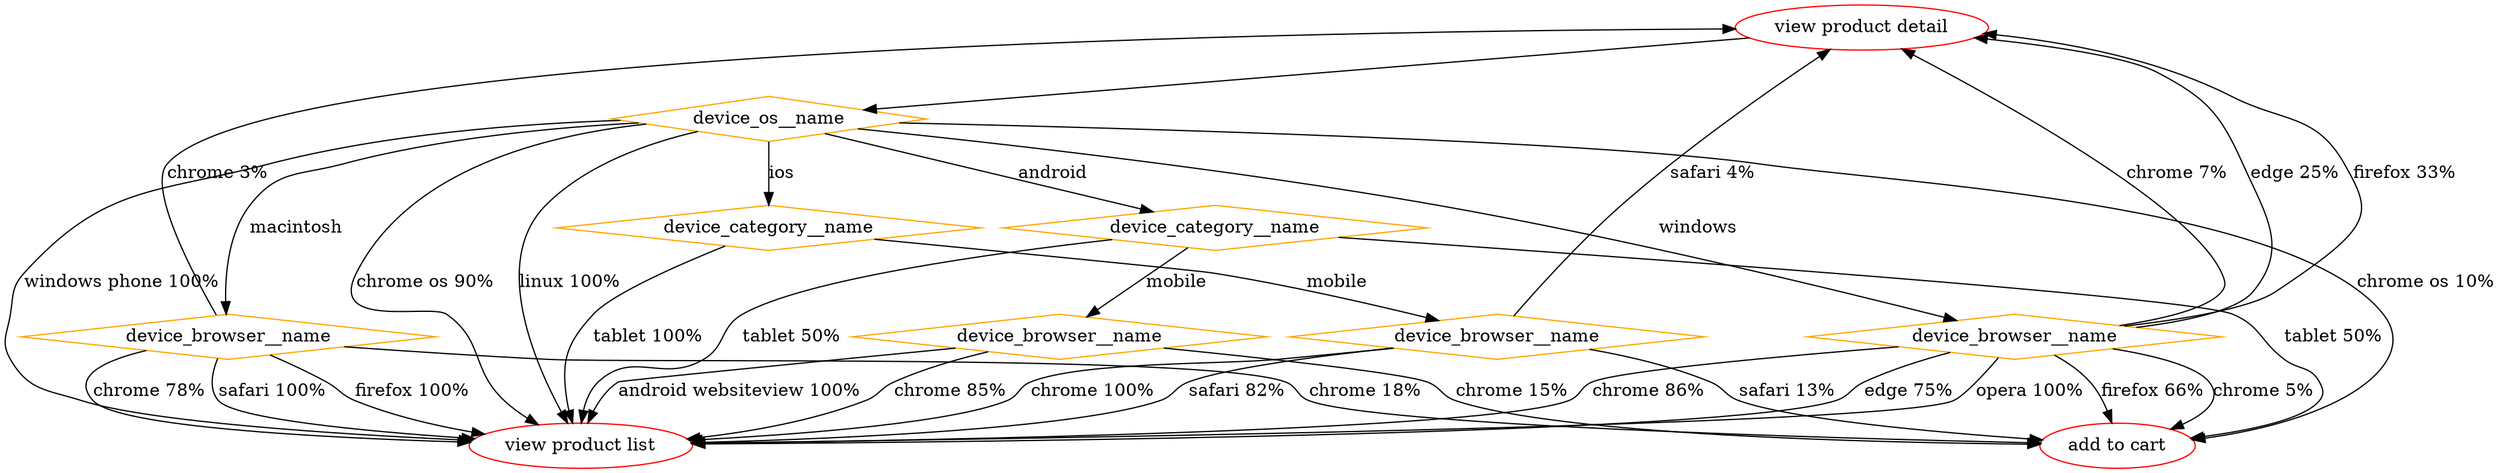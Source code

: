 digraph {
	"view product detail" [label="view product detail" color=red shape=oval]
	node25 [label=device_os__name color=orange shape=diamond]
	"view product detail" -> node25 [label=""]
	node25 -> node19 [label=macintosh]
	node19 [label=device_browser__name color=orange shape=diamond]
	node19 -> "view product list" [label="safari 100%"]
	"view product list" [label="view product list" color=red shape=oval]
	node19 -> "view product list" [label="firefox 100%"]
	"view product list" [label="view product list" color=red shape=oval]
	node19 -> "view product list" [label="chrome 78%"]
	"view product list" [label="view product list" color=red shape=oval]
	node19 -> "add to cart" [label="chrome 18%"]
	"add to cart" [label="add to cart" color=red shape=oval]
	node19 -> "view product detail" [label="chrome 3%"]
	"view product detail" [label="view product detail" color=red shape=oval]
	node25 -> "view product list" [label="windows phone 100%"]
	"view product list" [label="view product list" color=red shape=oval]
	node25 -> node21 [label=ios]
	node21 [label=device_category__name color=orange shape=diamond]
	node21 -> node20 [label=mobile]
	node20 [label=device_browser__name color=orange shape=diamond]
	node20 -> "view product list" [label="safari 82%"]
	"view product list" [label="view product list" color=red shape=oval]
	node20 -> "add to cart" [label="safari 13%"]
	"add to cart" [label="add to cart" color=red shape=oval]
	node20 -> "view product detail" [label="safari 4%"]
	"view product detail" [label="view product detail" color=red shape=oval]
	node20 -> "view product list" [label="chrome 100%"]
	"view product list" [label="view product list" color=red shape=oval]
	node21 -> "view product list" [label="tablet 100%"]
	"view product list" [label="view product list" color=red shape=oval]
	node25 -> node23 [label=android]
	node23 [label=device_category__name color=orange shape=diamond]
	node23 -> node22 [label=mobile]
	node22 [label=device_browser__name color=orange shape=diamond]
	node22 -> "view product list" [label="chrome 85%"]
	"view product list" [label="view product list" color=red shape=oval]
	node22 -> "add to cart" [label="chrome 15%"]
	"add to cart" [label="add to cart" color=red shape=oval]
	node22 -> "view product list" [label="android websiteview 100%"]
	"view product list" [label="view product list" color=red shape=oval]
	node23 -> "view product list" [label="tablet 50%"]
	"view product list" [label="view product list" color=red shape=oval]
	node23 -> "add to cart" [label="tablet 50%"]
	"add to cart" [label="add to cart" color=red shape=oval]
	node25 -> "view product list" [label="chrome os 90%"]
	"view product list" [label="view product list" color=red shape=oval]
	node25 -> "add to cart" [label="chrome os 10%"]
	"add to cart" [label="add to cart" color=red shape=oval]
	node25 -> node24 [label=windows]
	node24 [label=device_browser__name color=orange shape=diamond]
	node24 -> "view product detail" [label="edge 25%"]
	"view product detail" [label="view product detail" color=red shape=oval]
	node24 -> "view product list" [label="edge 75%"]
	"view product list" [label="view product list" color=red shape=oval]
	node24 -> "view product list" [label="opera 100%"]
	"view product list" [label="view product list" color=red shape=oval]
	node24 -> "add to cart" [label="firefox 66%"]
	"add to cart" [label="add to cart" color=red shape=oval]
	node24 -> "view product detail" [label="firefox 33%"]
	"view product detail" [label="view product detail" color=red shape=oval]
	node24 -> "view product list" [label="chrome 86%"]
	"view product list" [label="view product list" color=red shape=oval]
	node24 -> "view product detail" [label="chrome 7%"]
	"view product detail" [label="view product detail" color=red shape=oval]
	node24 -> "add to cart" [label="chrome 5%"]
	"add to cart" [label="add to cart" color=red shape=oval]
	node25 -> "view product list" [label="linux 100%"]
	"view product list" [label="view product list" color=red shape=oval]
}
